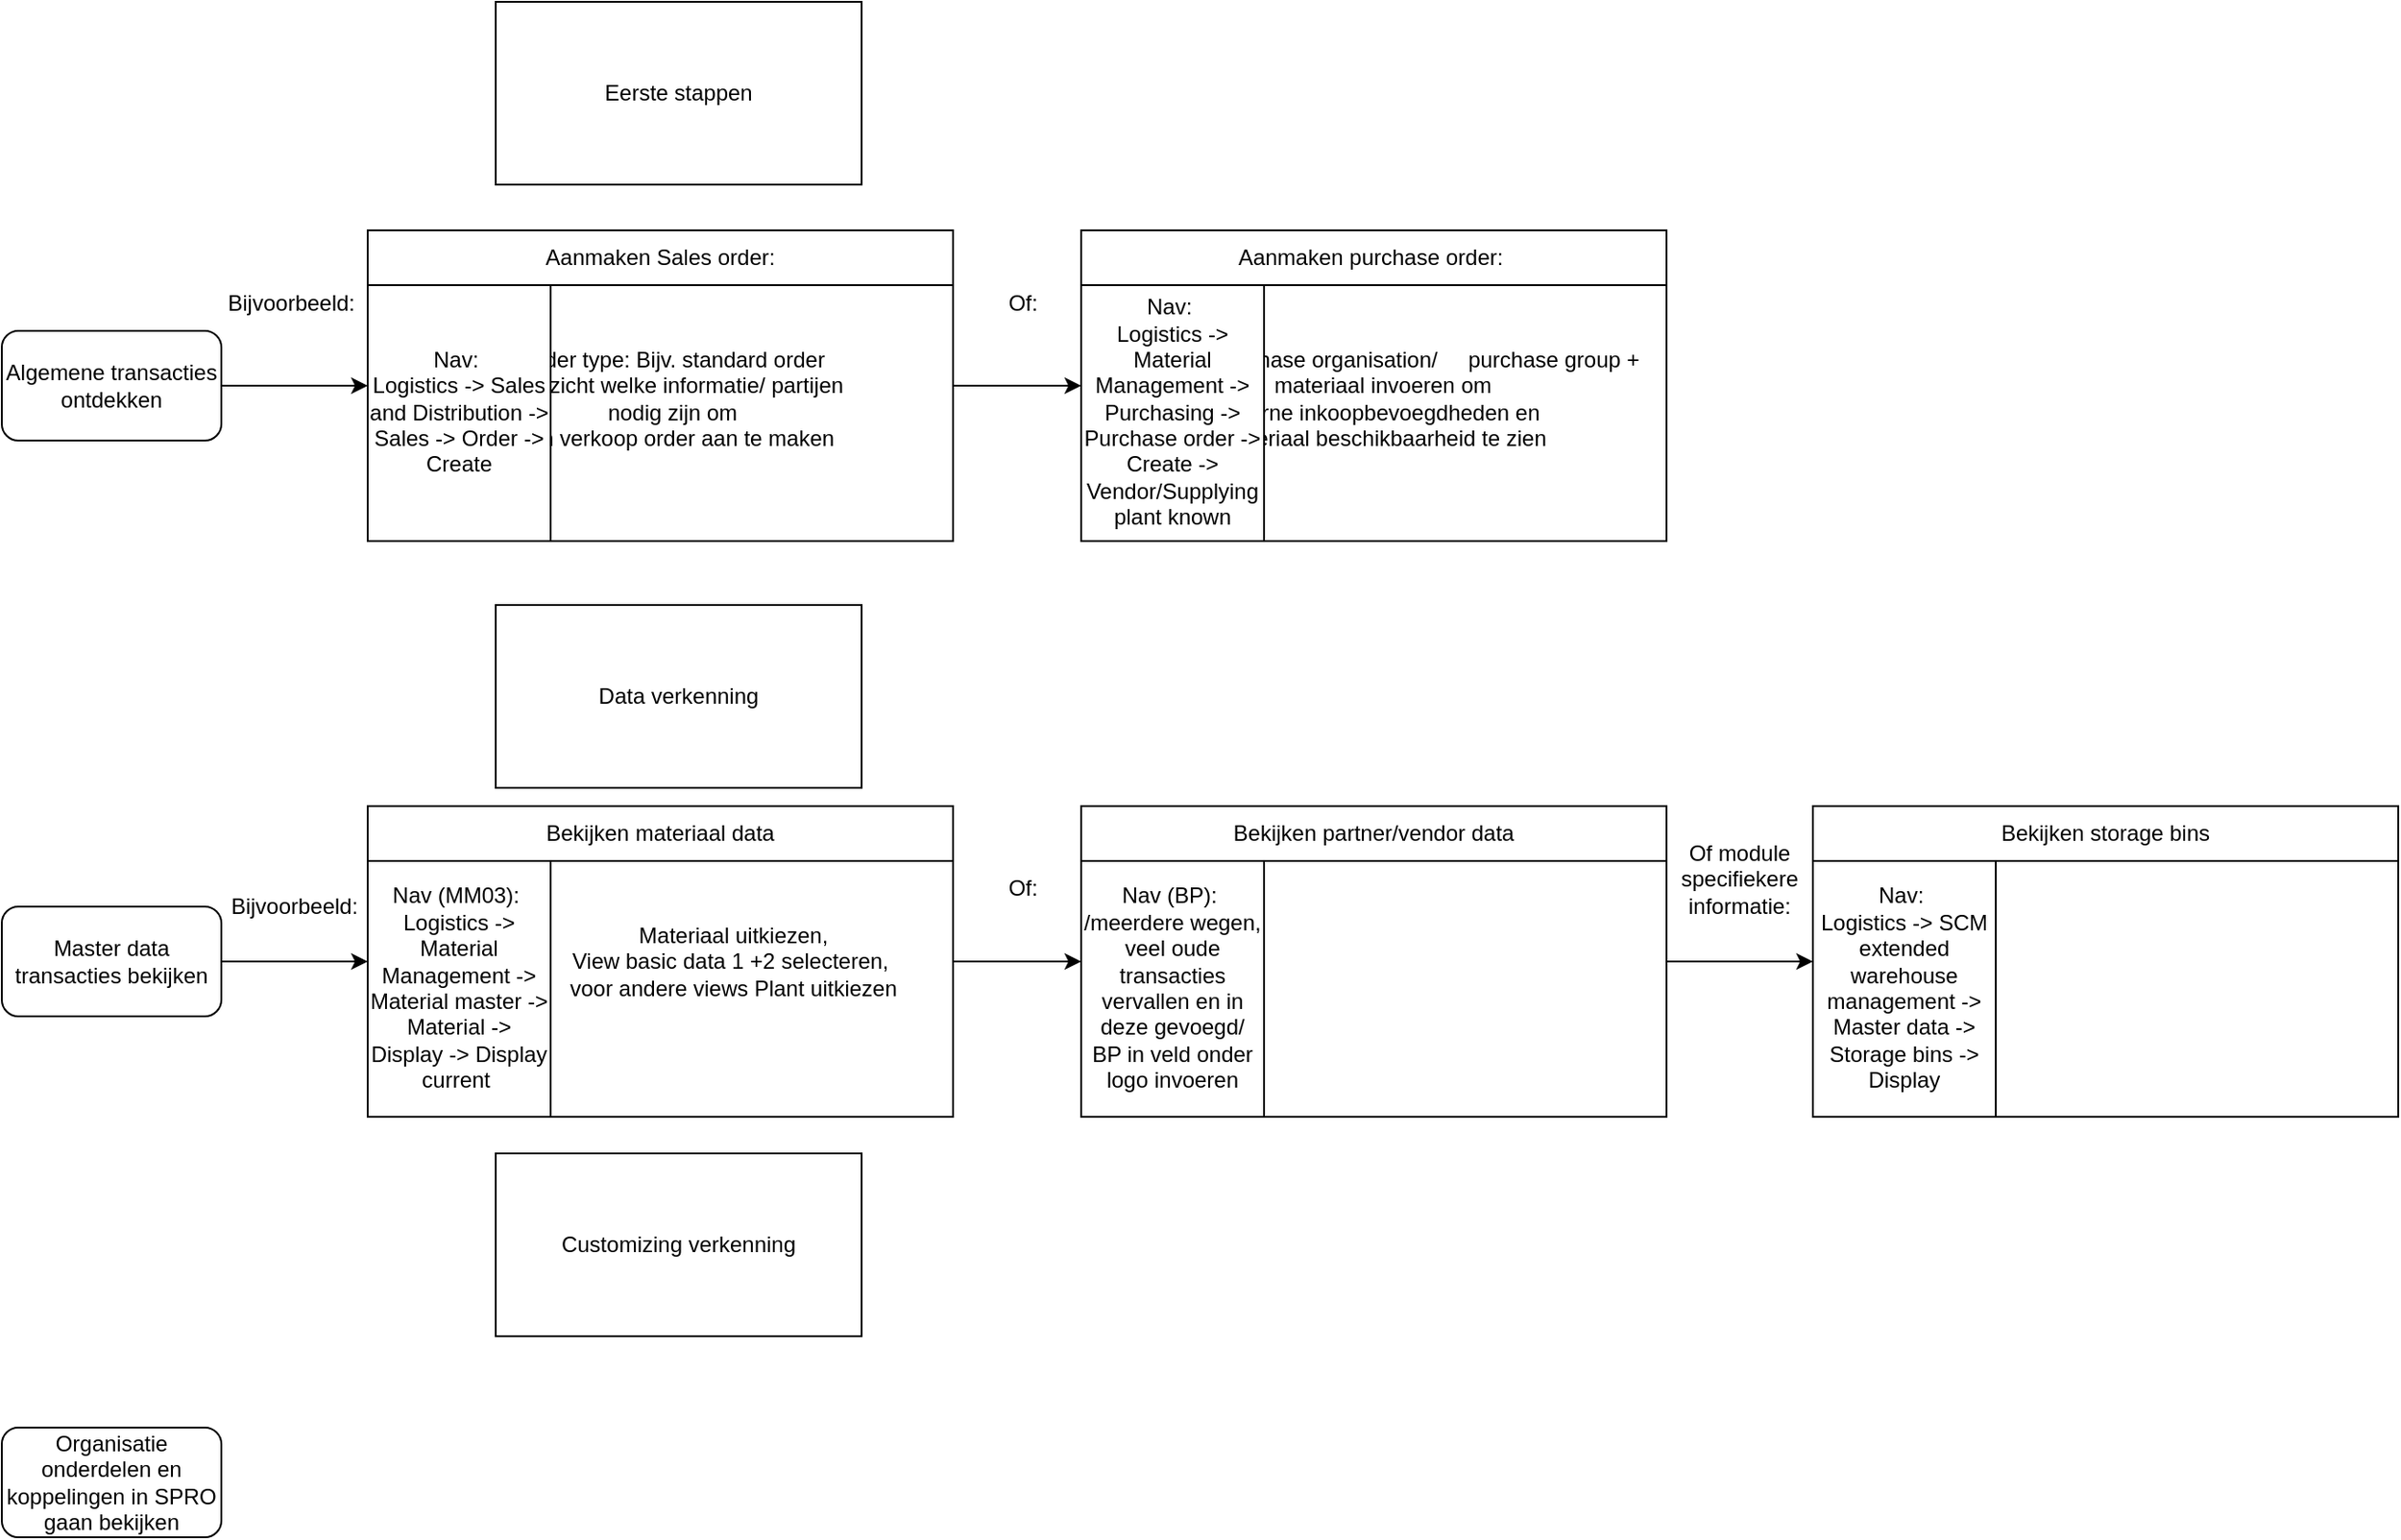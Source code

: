 <mxfile version="20.3.7" type="github">
  <diagram id="TjNn884HiWf8S_166x_2" name="Pagina-1">
    <mxGraphModel dx="1790" dy="888" grid="1" gridSize="10" guides="1" tooltips="1" connect="1" arrows="1" fold="1" page="1" pageScale="1" pageWidth="827" pageHeight="1169" math="0" shadow="0">
      <root>
        <mxCell id="0" />
        <mxCell id="1" parent="0" />
        <mxCell id="xKfvoQbatHfrXLr5aNLy-1" value="Eerste stappen" style="rounded=0;whiteSpace=wrap;html=1;" vertex="1" parent="1">
          <mxGeometry x="280" y="30" width="200" height="100" as="geometry" />
        </mxCell>
        <mxCell id="xKfvoQbatHfrXLr5aNLy-2" value="Algemene transacties ontdekken" style="rounded=1;whiteSpace=wrap;html=1;" vertex="1" parent="1">
          <mxGeometry x="10" y="210" width="120" height="60" as="geometry" />
        </mxCell>
        <mxCell id="xKfvoQbatHfrXLr5aNLy-3" value="Data verkenning" style="rounded=0;whiteSpace=wrap;html=1;" vertex="1" parent="1">
          <mxGeometry x="280" y="360" width="200" height="100" as="geometry" />
        </mxCell>
        <mxCell id="xKfvoQbatHfrXLr5aNLy-4" value="Customizing verkenning" style="rounded=0;whiteSpace=wrap;html=1;" vertex="1" parent="1">
          <mxGeometry x="280" y="660" width="200" height="100" as="geometry" />
        </mxCell>
        <mxCell id="xKfvoQbatHfrXLr5aNLy-6" value="Master data transacties bekijken" style="rounded=1;whiteSpace=wrap;html=1;" vertex="1" parent="1">
          <mxGeometry x="10" y="525" width="120" height="60" as="geometry" />
        </mxCell>
        <mxCell id="xKfvoQbatHfrXLr5aNLy-7" value="Organisatie onderdelen en koppelingen in SPRO gaan bekijken" style="rounded=1;whiteSpace=wrap;html=1;" vertex="1" parent="1">
          <mxGeometry x="10" y="810" width="120" height="60" as="geometry" />
        </mxCell>
        <mxCell id="xKfvoQbatHfrXLr5aNLy-12" value="" style="group" vertex="1" connectable="0" parent="1">
          <mxGeometry x="210" y="155" width="320" height="170" as="geometry" />
        </mxCell>
        <mxCell id="xKfvoQbatHfrXLr5aNLy-9" value="&lt;br&gt;&lt;span style=&quot;white-space: pre;&quot;&gt;	&lt;/span&gt;&lt;span style=&quot;white-space: pre;&quot;&gt;	&lt;/span&gt;&lt;span style=&quot;white-space: pre;&quot;&gt;	&lt;span style=&quot;white-space: pre;&quot;&gt;	&lt;/span&gt;&lt;/span&gt;Order type: Bijv. standard order&lt;br&gt;&lt;span style=&quot;white-space: pre;&quot;&gt;	&lt;/span&gt;&lt;span style=&quot;white-space: pre;&quot;&gt;	&lt;/span&gt;&lt;span style=&quot;white-space: pre;&quot;&gt;	&lt;span style=&quot;white-space: pre;&quot;&gt;	&lt;/span&gt;&lt;/span&gt;Overzicht welke informatie/ partijen &lt;br&gt;&lt;span style=&quot;white-space: pre;&quot;&gt;	&lt;span style=&quot;white-space: pre;&quot;&gt;	&lt;/span&gt;&lt;span style=&quot;white-space: pre;&quot;&gt;	&lt;/span&gt;&lt;span style=&quot;white-space: pre;&quot;&gt;	&lt;/span&gt;&lt;/span&gt;nodig zijn om&lt;br&gt;&amp;nbsp;&lt;span style=&quot;white-space: pre;&quot;&gt;	&lt;/span&gt;&lt;span style=&quot;white-space: pre;&quot;&gt;	&lt;/span&gt;&lt;span style=&quot;white-space: pre;&quot;&gt;	&lt;span style=&quot;white-space: pre;&quot;&gt;	&lt;/span&gt;&lt;/span&gt;een verkoop order aan te maken" style="rounded=0;whiteSpace=wrap;html=1;" vertex="1" parent="xKfvoQbatHfrXLr5aNLy-12">
          <mxGeometry width="320" height="170" as="geometry" />
        </mxCell>
        <mxCell id="xKfvoQbatHfrXLr5aNLy-10" value="&lt;br&gt;&lt;br&gt;Nav:&amp;nbsp;&lt;br&gt;Logistics -&amp;gt; Sales and Distribution -&amp;gt; Sales -&amp;gt; Order -&amp;gt; Create" style="rounded=0;whiteSpace=wrap;html=1;" vertex="1" parent="xKfvoQbatHfrXLr5aNLy-12">
          <mxGeometry width="100" height="170" as="geometry" />
        </mxCell>
        <mxCell id="xKfvoQbatHfrXLr5aNLy-11" value="Aanmaken Sales order:" style="rounded=0;whiteSpace=wrap;html=1;" vertex="1" parent="xKfvoQbatHfrXLr5aNLy-12">
          <mxGeometry width="320" height="30" as="geometry" />
        </mxCell>
        <mxCell id="xKfvoQbatHfrXLr5aNLy-13" value="Bijvoorbeeld:&amp;nbsp;" style="text;html=1;strokeColor=none;fillColor=none;align=center;verticalAlign=middle;whiteSpace=wrap;rounded=0;" vertex="1" parent="1">
          <mxGeometry x="140" y="180" width="60" height="30" as="geometry" />
        </mxCell>
        <mxCell id="xKfvoQbatHfrXLr5aNLy-14" value="" style="endArrow=classic;html=1;rounded=0;exitX=1;exitY=0.5;exitDx=0;exitDy=0;entryX=0;entryY=0.5;entryDx=0;entryDy=0;" edge="1" parent="1" source="xKfvoQbatHfrXLr5aNLy-2" target="xKfvoQbatHfrXLr5aNLy-10">
          <mxGeometry width="50" height="50" relative="1" as="geometry">
            <mxPoint x="130" y="320" as="sourcePoint" />
            <mxPoint x="180" y="270" as="targetPoint" />
          </mxGeometry>
        </mxCell>
        <mxCell id="xKfvoQbatHfrXLr5aNLy-15" value="" style="group" vertex="1" connectable="0" parent="1">
          <mxGeometry x="600" y="155" width="320" height="170" as="geometry" />
        </mxCell>
        <mxCell id="xKfvoQbatHfrXLr5aNLy-16" value="&lt;br&gt;&lt;span style=&quot;white-space: pre;&quot;&gt;	&lt;/span&gt;&lt;span style=&quot;white-space: pre;&quot;&gt;	&lt;/span&gt;&lt;span style=&quot;white-space: pre;&quot;&gt;	&lt;span style=&quot;white-space: pre;&quot;&gt;	&lt;/span&gt;V&lt;/span&gt;endor, Purchase organisation/ &lt;span style=&quot;white-space: pre;&quot;&gt;	&lt;/span&gt;&lt;span style=&quot;white-space: pre;&quot;&gt;	&lt;/span&gt;&lt;span style=&quot;white-space: pre;&quot;&gt;	&lt;span style=&quot;white-space: pre;&quot;&gt;	&lt;/span&gt;&lt;/span&gt;purchase group + &lt;br&gt;&lt;span style=&quot;white-space: pre;&quot;&gt;	&lt;/span&gt;&lt;span style=&quot;white-space: pre;&quot;&gt;	&lt;/span&gt;&lt;span style=&quot;white-space: pre;&quot;&gt;	&lt;/span&gt;materiaal invoeren om&lt;br&gt;&lt;span style=&quot;white-space: pre;&quot;&gt;	&lt;/span&gt;&lt;span style=&quot;white-space: pre;&quot;&gt;	&lt;/span&gt;&lt;span style=&quot;white-space: pre;&quot;&gt;	&lt;/span&gt;interne inkoopbevoegdheden en &lt;br&gt;&lt;span style=&quot;white-space: pre;&quot;&gt;	&lt;/span&gt;&lt;span style=&quot;white-space: pre;&quot;&gt;	&lt;/span&gt;&lt;span style=&quot;white-space: pre;&quot;&gt;	&lt;/span&gt;materiaal beschikbaarheid te zien" style="rounded=0;whiteSpace=wrap;html=1;" vertex="1" parent="xKfvoQbatHfrXLr5aNLy-15">
          <mxGeometry width="320" height="170" as="geometry" />
        </mxCell>
        <mxCell id="xKfvoQbatHfrXLr5aNLy-17" value="&lt;br&gt;&lt;br&gt;Nav:&amp;nbsp;&lt;br&gt;Logistics -&amp;gt; Material Management -&amp;gt; Purchasing -&amp;gt; Purchase order -&amp;gt; Create -&amp;gt; Vendor/Supplying plant known" style="rounded=0;whiteSpace=wrap;html=1;" vertex="1" parent="xKfvoQbatHfrXLr5aNLy-15">
          <mxGeometry width="100" height="170" as="geometry" />
        </mxCell>
        <mxCell id="xKfvoQbatHfrXLr5aNLy-18" value="Aanmaken purchase order:&amp;nbsp;" style="rounded=0;whiteSpace=wrap;html=1;" vertex="1" parent="xKfvoQbatHfrXLr5aNLy-15">
          <mxGeometry width="320" height="30" as="geometry" />
        </mxCell>
        <mxCell id="xKfvoQbatHfrXLr5aNLy-19" value="Of:&amp;nbsp;" style="text;html=1;strokeColor=none;fillColor=none;align=center;verticalAlign=middle;whiteSpace=wrap;rounded=0;" vertex="1" parent="1">
          <mxGeometry x="540" y="180" width="60" height="30" as="geometry" />
        </mxCell>
        <mxCell id="xKfvoQbatHfrXLr5aNLy-20" value="" style="endArrow=classic;html=1;rounded=0;entryX=0;entryY=0.5;entryDx=0;entryDy=0;" edge="1" parent="1" target="xKfvoQbatHfrXLr5aNLy-17">
          <mxGeometry width="50" height="50" relative="1" as="geometry">
            <mxPoint x="530" y="240" as="sourcePoint" />
            <mxPoint x="600" y="230" as="targetPoint" />
          </mxGeometry>
        </mxCell>
        <mxCell id="xKfvoQbatHfrXLr5aNLy-21" value="" style="group" vertex="1" connectable="0" parent="1">
          <mxGeometry x="210" y="470" width="320" height="170" as="geometry" />
        </mxCell>
        <mxCell id="xKfvoQbatHfrXLr5aNLy-22" value="&lt;blockquote style=&quot;margin: 0 0 0 40px; border: none; padding: 0px;&quot;&gt;&lt;blockquote style=&quot;margin: 0 0 0 40px; border: none; padding: 0px;&quot;&gt;Materiaal uitkiezen,&lt;/blockquote&gt;&lt;blockquote style=&quot;margin: 0 0 0 40px; border: none; padding: 0px;&quot;&gt;View basic data 1 +2 selecteren,&amp;nbsp;&lt;/blockquote&gt;&lt;blockquote style=&quot;margin: 0 0 0 40px; border: none; padding: 0px;&quot;&gt;voor&amp;nbsp;&lt;span style=&quot;background-color: initial;&quot;&gt;andere views Plant uitkiezen&lt;/span&gt;&lt;/blockquote&gt;&lt;/blockquote&gt;" style="rounded=0;whiteSpace=wrap;html=1;" vertex="1" parent="xKfvoQbatHfrXLr5aNLy-21">
          <mxGeometry width="320" height="170" as="geometry" />
        </mxCell>
        <mxCell id="xKfvoQbatHfrXLr5aNLy-23" value="&lt;br&gt;&lt;br&gt;Nav (MM03):&amp;nbsp;&lt;br&gt;Logistics -&amp;gt; Material Management -&amp;gt; Material master -&amp;gt; Material -&amp;gt; Display -&amp;gt; Display current&amp;nbsp;" style="rounded=0;whiteSpace=wrap;html=1;" vertex="1" parent="xKfvoQbatHfrXLr5aNLy-21">
          <mxGeometry width="100" height="170" as="geometry" />
        </mxCell>
        <mxCell id="xKfvoQbatHfrXLr5aNLy-24" value="Bekijken materiaal data" style="rounded=0;whiteSpace=wrap;html=1;" vertex="1" parent="xKfvoQbatHfrXLr5aNLy-21">
          <mxGeometry width="320" height="30" as="geometry" />
        </mxCell>
        <mxCell id="xKfvoQbatHfrXLr5aNLy-25" value="Bijvoorbeeld:" style="text;html=1;strokeColor=none;fillColor=none;align=center;verticalAlign=middle;whiteSpace=wrap;rounded=0;" vertex="1" parent="1">
          <mxGeometry x="140" y="510" width="60" height="30" as="geometry" />
        </mxCell>
        <mxCell id="xKfvoQbatHfrXLr5aNLy-26" value="" style="endArrow=classic;html=1;rounded=0;exitX=1;exitY=0.5;exitDx=0;exitDy=0;entryX=0;entryY=0.5;entryDx=0;entryDy=0;" edge="1" parent="1" source="xKfvoQbatHfrXLr5aNLy-6" target="xKfvoQbatHfrXLr5aNLy-23">
          <mxGeometry width="50" height="50" relative="1" as="geometry">
            <mxPoint x="140" y="590" as="sourcePoint" />
            <mxPoint x="190" y="540" as="targetPoint" />
          </mxGeometry>
        </mxCell>
        <mxCell id="xKfvoQbatHfrXLr5aNLy-27" value="" style="group" vertex="1" connectable="0" parent="1">
          <mxGeometry x="600" y="470" width="320" height="170" as="geometry" />
        </mxCell>
        <mxCell id="xKfvoQbatHfrXLr5aNLy-28" value="" style="rounded=0;whiteSpace=wrap;html=1;" vertex="1" parent="xKfvoQbatHfrXLr5aNLy-27">
          <mxGeometry width="320" height="170" as="geometry" />
        </mxCell>
        <mxCell id="xKfvoQbatHfrXLr5aNLy-29" value="&lt;br&gt;&lt;br&gt;Nav (BP):&amp;nbsp;&lt;br&gt;/meerdere wegen, veel oude transacties vervallen en in deze gevoegd/&lt;br&gt;BP in veld onder logo invoeren" style="rounded=0;whiteSpace=wrap;html=1;" vertex="1" parent="xKfvoQbatHfrXLr5aNLy-27">
          <mxGeometry width="100" height="170" as="geometry" />
        </mxCell>
        <mxCell id="xKfvoQbatHfrXLr5aNLy-30" value="Bekijken partner/vendor data" style="rounded=0;whiteSpace=wrap;html=1;" vertex="1" parent="xKfvoQbatHfrXLr5aNLy-27">
          <mxGeometry width="320" height="30" as="geometry" />
        </mxCell>
        <mxCell id="xKfvoQbatHfrXLr5aNLy-31" value="" style="group" vertex="1" connectable="0" parent="1">
          <mxGeometry x="1000" y="470" width="320" height="170" as="geometry" />
        </mxCell>
        <mxCell id="xKfvoQbatHfrXLr5aNLy-32" value="" style="rounded=0;whiteSpace=wrap;html=1;" vertex="1" parent="xKfvoQbatHfrXLr5aNLy-31">
          <mxGeometry width="320" height="170" as="geometry" />
        </mxCell>
        <mxCell id="xKfvoQbatHfrXLr5aNLy-33" value="&lt;br&gt;&lt;br&gt;Nav:&amp;nbsp;&lt;br&gt;Logistics -&amp;gt; SCM extended warehouse management -&amp;gt; Master data -&amp;gt; Storage bins -&amp;gt; Display" style="rounded=0;whiteSpace=wrap;html=1;" vertex="1" parent="xKfvoQbatHfrXLr5aNLy-31">
          <mxGeometry width="100" height="170" as="geometry" />
        </mxCell>
        <mxCell id="xKfvoQbatHfrXLr5aNLy-34" value="Bekijken storage bins" style="rounded=0;whiteSpace=wrap;html=1;" vertex="1" parent="xKfvoQbatHfrXLr5aNLy-31">
          <mxGeometry width="320" height="30" as="geometry" />
        </mxCell>
        <mxCell id="xKfvoQbatHfrXLr5aNLy-35" value="Of:&amp;nbsp;" style="text;html=1;strokeColor=none;fillColor=none;align=center;verticalAlign=middle;whiteSpace=wrap;rounded=0;" vertex="1" parent="1">
          <mxGeometry x="540" y="500" width="60" height="30" as="geometry" />
        </mxCell>
        <mxCell id="xKfvoQbatHfrXLr5aNLy-36" value="" style="endArrow=classic;html=1;rounded=0;exitX=1;exitY=0.5;exitDx=0;exitDy=0;entryX=0;entryY=0.5;entryDx=0;entryDy=0;" edge="1" parent="1" source="xKfvoQbatHfrXLr5aNLy-22" target="xKfvoQbatHfrXLr5aNLy-29">
          <mxGeometry width="50" height="50" relative="1" as="geometry">
            <mxPoint x="590" y="750" as="sourcePoint" />
            <mxPoint x="640" y="700" as="targetPoint" />
          </mxGeometry>
        </mxCell>
        <mxCell id="xKfvoQbatHfrXLr5aNLy-37" value="Of module specifiekere informatie:" style="text;html=1;strokeColor=none;fillColor=none;align=center;verticalAlign=middle;whiteSpace=wrap;rounded=0;" vertex="1" parent="1">
          <mxGeometry x="930" y="495" width="60" height="30" as="geometry" />
        </mxCell>
        <mxCell id="xKfvoQbatHfrXLr5aNLy-38" value="" style="endArrow=classic;html=1;rounded=0;exitX=1;exitY=0.5;exitDx=0;exitDy=0;entryX=0;entryY=0.5;entryDx=0;entryDy=0;" edge="1" parent="1" source="xKfvoQbatHfrXLr5aNLy-28" target="xKfvoQbatHfrXLr5aNLy-33">
          <mxGeometry width="50" height="50" relative="1" as="geometry">
            <mxPoint x="920" y="720" as="sourcePoint" />
            <mxPoint x="970" y="670" as="targetPoint" />
          </mxGeometry>
        </mxCell>
      </root>
    </mxGraphModel>
  </diagram>
</mxfile>
